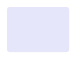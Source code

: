 @startuml

skinparam ClassBackgroundColor #Lavender
skinparam ClassFontColor #Lavender
skinparam ClassBorderColor #Lavender

skinparam ClassStereotypeFontSize 0
skinparam CircledCharacterFontSize 0
skinparam CircledCharacterRadius 0
skinparam ClassBorderThickness 0
skinparam Shadowing false

class Dummy

@enduml